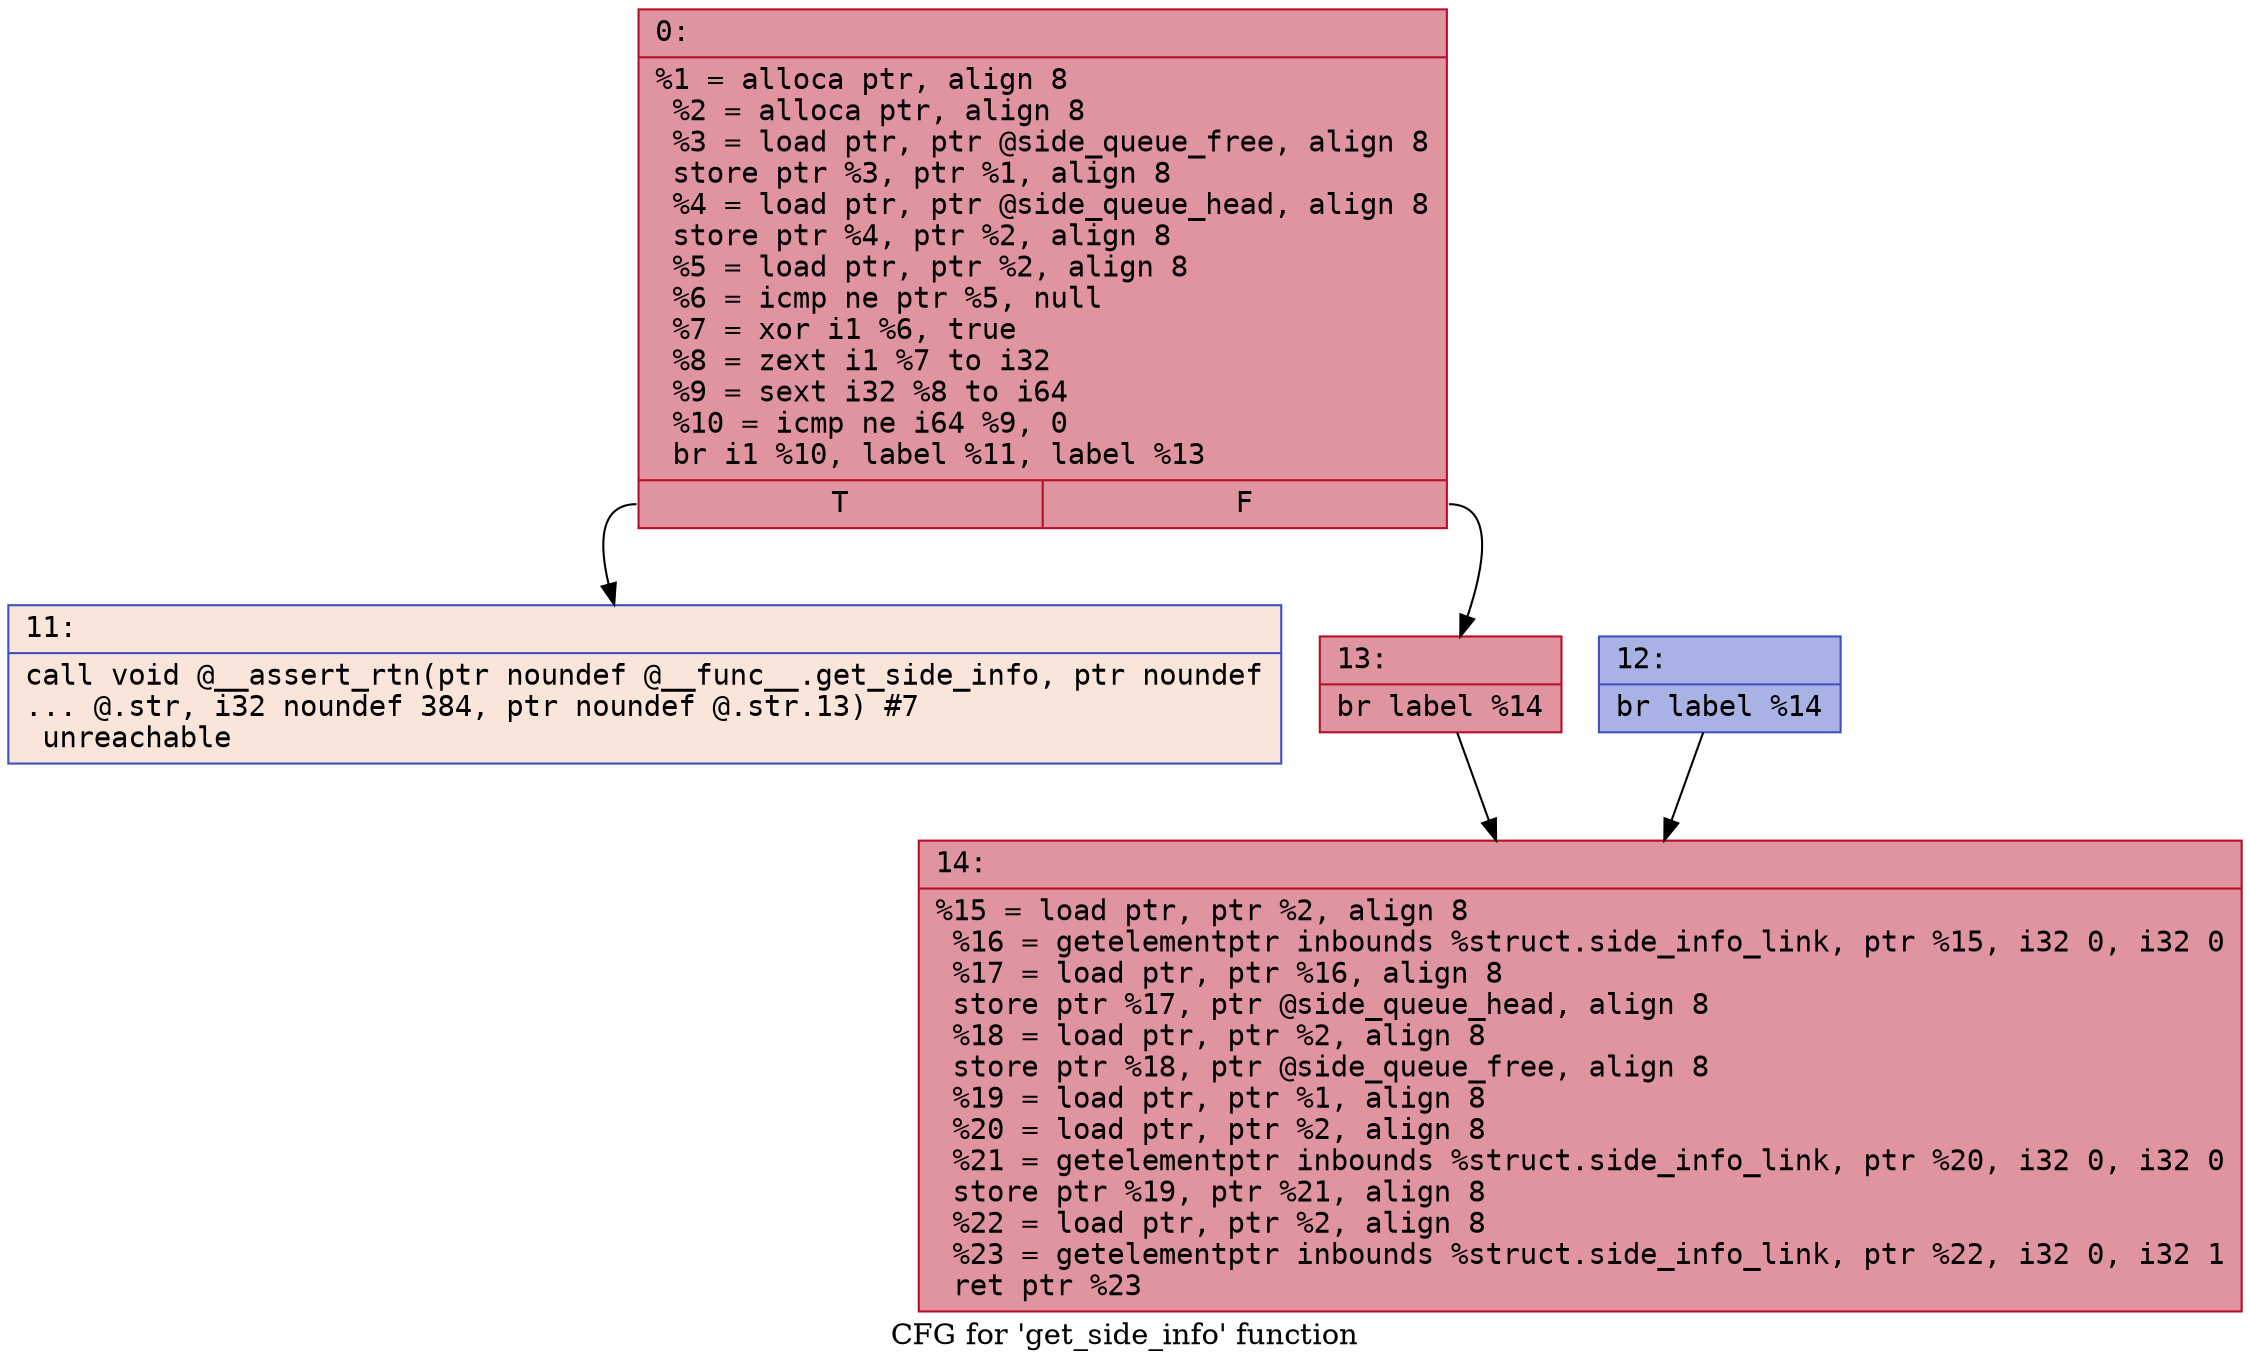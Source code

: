 digraph "CFG for 'get_side_info' function" {
	label="CFG for 'get_side_info' function";

	Node0x6000039ddea0 [shape=record,color="#b70d28ff", style=filled, fillcolor="#b70d2870" fontname="Courier",label="{0:\l|  %1 = alloca ptr, align 8\l  %2 = alloca ptr, align 8\l  %3 = load ptr, ptr @side_queue_free, align 8\l  store ptr %3, ptr %1, align 8\l  %4 = load ptr, ptr @side_queue_head, align 8\l  store ptr %4, ptr %2, align 8\l  %5 = load ptr, ptr %2, align 8\l  %6 = icmp ne ptr %5, null\l  %7 = xor i1 %6, true\l  %8 = zext i1 %7 to i32\l  %9 = sext i32 %8 to i64\l  %10 = icmp ne i64 %9, 0\l  br i1 %10, label %11, label %13\l|{<s0>T|<s1>F}}"];
	Node0x6000039ddea0:s0 -> Node0x6000039de210[tooltip="0 -> 11\nProbability 0.00%" ];
	Node0x6000039ddea0:s1 -> Node0x6000039de2b0[tooltip="0 -> 13\nProbability 100.00%" ];
	Node0x6000039de210 [shape=record,color="#3d50c3ff", style=filled, fillcolor="#f4c5ad70" fontname="Courier",label="{11:\l|  call void @__assert_rtn(ptr noundef @__func__.get_side_info, ptr noundef\l... @.str, i32 noundef 384, ptr noundef @.str.13) #7\l  unreachable\l}"];
	Node0x6000039de260 [shape=record,color="#3d50c3ff", style=filled, fillcolor="#3d50c370" fontname="Courier",label="{12:\l|  br label %14\l}"];
	Node0x6000039de260 -> Node0x6000039de300[tooltip="12 -> 14\nProbability 100.00%" ];
	Node0x6000039de2b0 [shape=record,color="#b70d28ff", style=filled, fillcolor="#b70d2870" fontname="Courier",label="{13:\l|  br label %14\l}"];
	Node0x6000039de2b0 -> Node0x6000039de300[tooltip="13 -> 14\nProbability 100.00%" ];
	Node0x6000039de300 [shape=record,color="#b70d28ff", style=filled, fillcolor="#b70d2870" fontname="Courier",label="{14:\l|  %15 = load ptr, ptr %2, align 8\l  %16 = getelementptr inbounds %struct.side_info_link, ptr %15, i32 0, i32 0\l  %17 = load ptr, ptr %16, align 8\l  store ptr %17, ptr @side_queue_head, align 8\l  %18 = load ptr, ptr %2, align 8\l  store ptr %18, ptr @side_queue_free, align 8\l  %19 = load ptr, ptr %1, align 8\l  %20 = load ptr, ptr %2, align 8\l  %21 = getelementptr inbounds %struct.side_info_link, ptr %20, i32 0, i32 0\l  store ptr %19, ptr %21, align 8\l  %22 = load ptr, ptr %2, align 8\l  %23 = getelementptr inbounds %struct.side_info_link, ptr %22, i32 0, i32 1\l  ret ptr %23\l}"];
}
